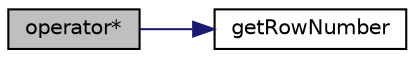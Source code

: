 digraph G
{
  edge [fontname="Helvetica",fontsize="10",labelfontname="Helvetica",labelfontsize="10"];
  node [fontname="Helvetica",fontsize="10",shape=record];
  rankdir="LR";
  Node1 [label="operator*",height=0.2,width=0.4,color="black", fillcolor="grey75", style="filled" fontcolor="black"];
  Node1 -> Node2 [color="midnightblue",fontsize="10",style="solid",fontname="Helvetica"];
  Node2 [label="getRowNumber",height=0.2,width=0.4,color="black", fillcolor="white", style="filled",URL="$class_matrix.html#a9dc2b252a2c9f860d7bec91d69d443d0",tooltip="get a row"];
}
